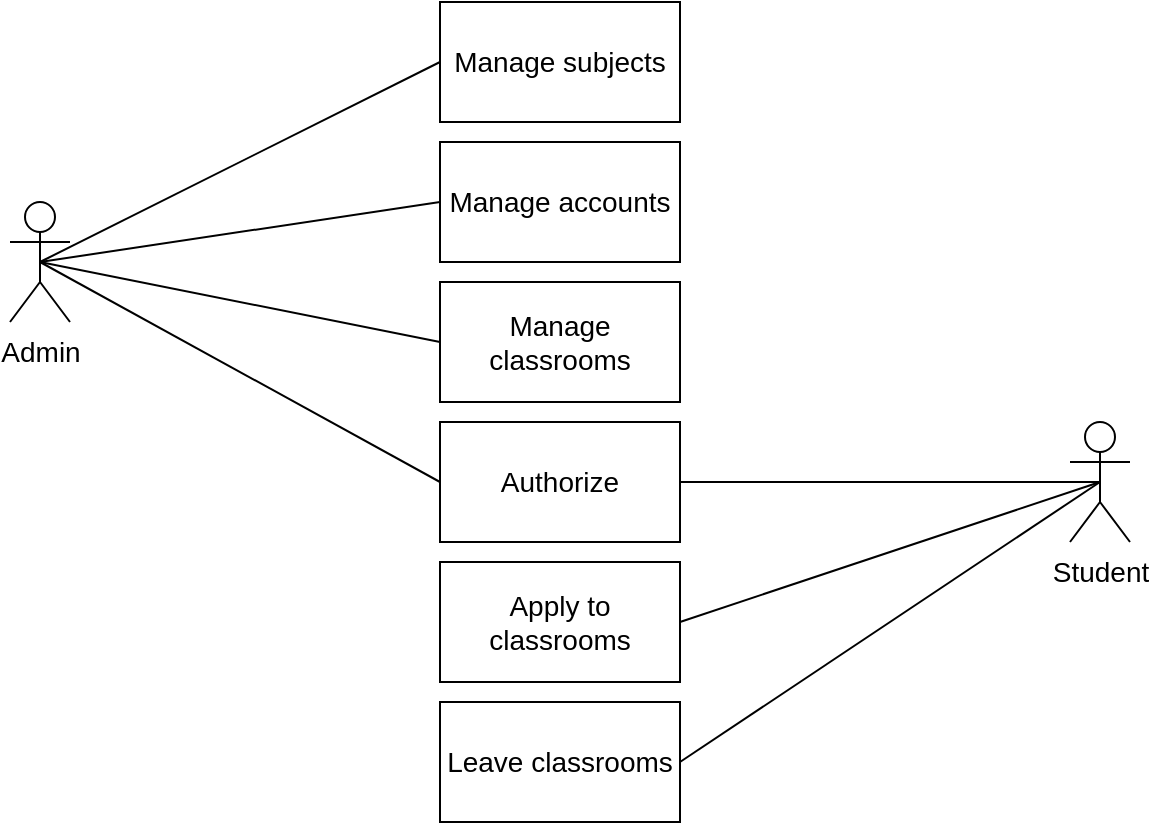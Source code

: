<mxfile version="15.9.1" type="device" pages="2"><diagram id="AH7w5Aq96p9cUGyIJfoF" name="Usecase"><mxGraphModel dx="782" dy="428" grid="1" gridSize="10" guides="1" tooltips="1" connect="1" arrows="1" fold="1" page="1" pageScale="1" pageWidth="850" pageHeight="1100" math="0" shadow="0"><root><mxCell id="0"/><mxCell id="1" parent="0"/><mxCell id="EGFN7egGPJY34ub4a-sf-1" value="Authorize" style="rounded=0;whiteSpace=wrap;html=1;fontSize=14;" parent="1" vertex="1"><mxGeometry x="335" y="220" width="120" height="60" as="geometry"/></mxCell><mxCell id="EGFN7egGPJY34ub4a-sf-4" style="rounded=0;orthogonalLoop=1;jettySize=auto;html=1;exitX=0.5;exitY=0.5;exitDx=0;exitDy=0;exitPerimeter=0;entryX=0;entryY=0.5;entryDx=0;entryDy=0;endArrow=none;endFill=0;fontSize=14;" parent="1" source="EGFN7egGPJY34ub4a-sf-2" target="EGFN7egGPJY34ub4a-sf-1" edge="1"><mxGeometry relative="1" as="geometry"/></mxCell><mxCell id="EGFN7egGPJY34ub4a-sf-10" style="edgeStyle=none;rounded=0;orthogonalLoop=1;jettySize=auto;html=1;exitX=0.5;exitY=0.5;exitDx=0;exitDy=0;exitPerimeter=0;entryX=0;entryY=0.5;entryDx=0;entryDy=0;endArrow=none;endFill=0;fontSize=14;" parent="1" source="EGFN7egGPJY34ub4a-sf-2" target="EGFN7egGPJY34ub4a-sf-8" edge="1"><mxGeometry relative="1" as="geometry"/></mxCell><mxCell id="EGFN7egGPJY34ub4a-sf-13" style="edgeStyle=none;rounded=0;orthogonalLoop=1;jettySize=auto;html=1;exitX=0.5;exitY=0.5;exitDx=0;exitDy=0;exitPerimeter=0;entryX=0;entryY=0.5;entryDx=0;entryDy=0;endArrow=none;endFill=0;fontSize=14;" parent="1" source="EGFN7egGPJY34ub4a-sf-2" target="EGFN7egGPJY34ub4a-sf-12" edge="1"><mxGeometry relative="1" as="geometry"/></mxCell><mxCell id="EGFN7egGPJY34ub4a-sf-15" style="edgeStyle=none;rounded=0;orthogonalLoop=1;jettySize=auto;html=1;exitX=0.5;exitY=0.5;exitDx=0;exitDy=0;exitPerimeter=0;entryX=0;entryY=0.5;entryDx=0;entryDy=0;endArrow=none;endFill=0;fontSize=14;" parent="1" source="EGFN7egGPJY34ub4a-sf-2" target="EGFN7egGPJY34ub4a-sf-14" edge="1"><mxGeometry relative="1" as="geometry"/></mxCell><mxCell id="EGFN7egGPJY34ub4a-sf-2" value="Admin" style="shape=umlActor;verticalLabelPosition=bottom;verticalAlign=top;html=1;outlineConnect=0;fontSize=14;" parent="1" vertex="1"><mxGeometry x="120" y="110" width="30" height="60" as="geometry"/></mxCell><mxCell id="EGFN7egGPJY34ub4a-sf-6" style="edgeStyle=none;rounded=0;orthogonalLoop=1;jettySize=auto;html=1;exitX=0.5;exitY=0.5;exitDx=0;exitDy=0;exitPerimeter=0;entryX=1;entryY=0.5;entryDx=0;entryDy=0;endArrow=none;endFill=0;fontSize=14;" parent="1" source="EGFN7egGPJY34ub4a-sf-3" target="EGFN7egGPJY34ub4a-sf-1" edge="1"><mxGeometry relative="1" as="geometry"/></mxCell><mxCell id="EGFN7egGPJY34ub4a-sf-11" style="edgeStyle=none;rounded=0;orthogonalLoop=1;jettySize=auto;html=1;exitX=0.5;exitY=0.5;exitDx=0;exitDy=0;exitPerimeter=0;entryX=1;entryY=0.5;entryDx=0;entryDy=0;endArrow=none;endFill=0;fontSize=14;" parent="1" source="EGFN7egGPJY34ub4a-sf-3" target="EGFN7egGPJY34ub4a-sf-9" edge="1"><mxGeometry relative="1" as="geometry"/></mxCell><mxCell id="EGFN7egGPJY34ub4a-sf-24" style="edgeStyle=none;rounded=0;orthogonalLoop=1;jettySize=auto;html=1;exitX=0.5;exitY=0.5;exitDx=0;exitDy=0;exitPerimeter=0;entryX=1;entryY=0.5;entryDx=0;entryDy=0;endArrow=none;endFill=0;fontSize=14;" parent="1" source="EGFN7egGPJY34ub4a-sf-3" target="EGFN7egGPJY34ub4a-sf-23" edge="1"><mxGeometry relative="1" as="geometry"/></mxCell><mxCell id="EGFN7egGPJY34ub4a-sf-3" value="Student" style="shape=umlActor;verticalLabelPosition=bottom;verticalAlign=top;html=1;outlineConnect=0;fontSize=14;" parent="1" vertex="1"><mxGeometry x="650" y="220" width="30" height="60" as="geometry"/></mxCell><mxCell id="EGFN7egGPJY34ub4a-sf-9" value="Apply to classrooms" style="rounded=0;whiteSpace=wrap;html=1;fontSize=14;" parent="1" vertex="1"><mxGeometry x="335" y="290" width="120" height="60" as="geometry"/></mxCell><mxCell id="EGFN7egGPJY34ub4a-sf-12" value="Manage accounts" style="rounded=0;whiteSpace=wrap;html=1;fontSize=14;" parent="1" vertex="1"><mxGeometry x="335" y="80" width="120" height="60" as="geometry"/></mxCell><mxCell id="EGFN7egGPJY34ub4a-sf-14" value="Manage subjects" style="rounded=0;whiteSpace=wrap;html=1;fontSize=14;" parent="1" vertex="1"><mxGeometry x="335" y="10" width="120" height="60" as="geometry"/></mxCell><mxCell id="EGFN7egGPJY34ub4a-sf-23" value="Leave classrooms" style="rounded=0;whiteSpace=wrap;html=1;fontSize=14;" parent="1" vertex="1"><mxGeometry x="335" y="360" width="120" height="60" as="geometry"/></mxCell><mxCell id="EGFN7egGPJY34ub4a-sf-8" value="Manage classrooms" style="rounded=0;whiteSpace=wrap;html=1;fontSize=14;" parent="1" vertex="1"><mxGeometry x="335" y="150" width="120" height="60" as="geometry"/></mxCell></root></mxGraphModel></diagram><diagram id="pPxAb15gJP4YLCrS3JAK" name="ERD"><mxGraphModel dx="782" dy="428" grid="1" gridSize="10" guides="1" tooltips="1" connect="1" arrows="1" fold="1" page="1" pageScale="1" pageWidth="850" pageHeight="1100" math="0" shadow="0"><root><mxCell id="498lmC8vUljL6oUzgPvH-0"/><mxCell id="498lmC8vUljL6oUzgPvH-1" parent="498lmC8vUljL6oUzgPvH-0"/><mxCell id="498lmC8vUljL6oUzgPvH-8" style="edgeStyle=orthogonalEdgeStyle;rounded=0;orthogonalLoop=1;jettySize=auto;html=1;exitX=1;exitY=0.5;exitDx=0;exitDy=0;entryX=0;entryY=0.5;entryDx=0;entryDy=0;endArrow=none;endFill=0;fontSize=14;" parent="498lmC8vUljL6oUzgPvH-1" source="498lmC8vUljL6oUzgPvH-21" target="498lmC8vUljL6oUzgPvH-3" edge="1"><mxGeometry relative="1" as="geometry"/></mxCell><mxCell id="498lmC8vUljL6oUzgPvH-17" style="edgeStyle=orthogonalEdgeStyle;rounded=0;orthogonalLoop=1;jettySize=auto;html=1;entryX=0.5;entryY=0;entryDx=0;entryDy=0;endArrow=none;endFill=0;exitX=0.5;exitY=1;exitDx=0;exitDy=0;fontSize=14;" parent="498lmC8vUljL6oUzgPvH-1" source="498lmC8vUljL6oUzgPvH-23" target="498lmC8vUljL6oUzgPvH-16" edge="1"><mxGeometry relative="1" as="geometry"><mxPoint x="250" y="180" as="sourcePoint"/></mxGeometry></mxCell><mxCell id="498lmC8vUljL6oUzgPvH-24" style="edgeStyle=orthogonalEdgeStyle;rounded=0;orthogonalLoop=1;jettySize=auto;html=1;exitX=0.5;exitY=1;exitDx=0;exitDy=0;entryX=0.5;entryY=0;entryDx=0;entryDy=0;endArrow=none;endFill=0;fontSize=14;" parent="498lmC8vUljL6oUzgPvH-1" source="498lmC8vUljL6oUzgPvH-2" target="498lmC8vUljL6oUzgPvH-23" edge="1"><mxGeometry relative="1" as="geometry"/></mxCell><mxCell id="498lmC8vUljL6oUzgPvH-2" value="Account" style="rounded=0;whiteSpace=wrap;html=1;fontSize=14;" parent="498lmC8vUljL6oUzgPvH-1" vertex="1"><mxGeometry x="200" y="50" width="120" height="60" as="geometry"/></mxCell><mxCell id="498lmC8vUljL6oUzgPvH-11" style="edgeStyle=orthogonalEdgeStyle;rounded=0;orthogonalLoop=1;jettySize=auto;html=1;exitX=0.5;exitY=1;exitDx=0;exitDy=0;entryX=0.5;entryY=0;entryDx=0;entryDy=0;endArrow=ERmany;endFill=0;fontSize=14;" parent="498lmC8vUljL6oUzgPvH-1" source="498lmC8vUljL6oUzgPvH-12" target="498lmC8vUljL6oUzgPvH-4" edge="1"><mxGeometry relative="1" as="geometry"/></mxCell><mxCell id="498lmC8vUljL6oUzgPvH-3" value="Student" style="rounded=0;whiteSpace=wrap;html=1;fontSize=14;" parent="498lmC8vUljL6oUzgPvH-1" vertex="1"><mxGeometry x="480" y="50" width="120" height="60" as="geometry"/></mxCell><mxCell id="498lmC8vUljL6oUzgPvH-4" value="Classroom" style="rounded=0;whiteSpace=wrap;html=1;fontSize=14;" parent="498lmC8vUljL6oUzgPvH-1" vertex="1"><mxGeometry x="480" y="430" width="120" height="60" as="geometry"/></mxCell><mxCell id="498lmC8vUljL6oUzgPvH-10" style="edgeStyle=orthogonalEdgeStyle;rounded=0;orthogonalLoop=1;jettySize=auto;html=1;endArrow=ERmany;endFill=0;entryX=0;entryY=0.5;entryDx=0;entryDy=0;exitX=1;exitY=0.5;exitDx=0;exitDy=0;fontSize=14;" parent="498lmC8vUljL6oUzgPvH-1" source="498lmC8vUljL6oUzgPvH-26" target="498lmC8vUljL6oUzgPvH-4" edge="1"><mxGeometry relative="1" as="geometry"><mxPoint x="380" y="480" as="sourcePoint"/><mxPoint x="460" y="460" as="targetPoint"/></mxGeometry></mxCell><mxCell id="498lmC8vUljL6oUzgPvH-27" style="edgeStyle=orthogonalEdgeStyle;rounded=0;orthogonalLoop=1;jettySize=auto;html=1;exitX=1;exitY=0.5;exitDx=0;exitDy=0;entryX=0;entryY=0.5;entryDx=0;entryDy=0;endArrow=none;endFill=0;fontSize=14;" parent="498lmC8vUljL6oUzgPvH-1" source="498lmC8vUljL6oUzgPvH-6" target="498lmC8vUljL6oUzgPvH-26" edge="1"><mxGeometry relative="1" as="geometry"/></mxCell><mxCell id="498lmC8vUljL6oUzgPvH-6" value="Subject" style="rounded=0;whiteSpace=wrap;html=1;fontSize=14;" parent="498lmC8vUljL6oUzgPvH-1" vertex="1"><mxGeometry x="200" y="430" width="120" height="60" as="geometry"/></mxCell><mxCell id="498lmC8vUljL6oUzgPvH-13" style="edgeStyle=orthogonalEdgeStyle;rounded=0;orthogonalLoop=1;jettySize=auto;html=1;exitX=0.5;exitY=0;exitDx=0;exitDy=0;entryX=0.5;entryY=1;entryDx=0;entryDy=0;endArrow=ERmany;endFill=0;fontSize=14;" parent="498lmC8vUljL6oUzgPvH-1" source="498lmC8vUljL6oUzgPvH-12" target="498lmC8vUljL6oUzgPvH-3" edge="1"><mxGeometry relative="1" as="geometry"/></mxCell><mxCell id="498lmC8vUljL6oUzgPvH-12" value="register" style="rhombus;whiteSpace=wrap;html=1;fontSize=14;" parent="498lmC8vUljL6oUzgPvH-1" vertex="1"><mxGeometry x="500" y="170" width="80" height="80" as="geometry"/></mxCell><mxCell id="498lmC8vUljL6oUzgPvH-18" style="edgeStyle=orthogonalEdgeStyle;rounded=0;orthogonalLoop=1;jettySize=auto;html=1;exitX=1;exitY=0.5;exitDx=0;exitDy=0;entryX=0.25;entryY=0;entryDx=0;entryDy=0;endArrow=ERmany;endFill=0;fontSize=14;" parent="498lmC8vUljL6oUzgPvH-1" source="498lmC8vUljL6oUzgPvH-19" target="498lmC8vUljL6oUzgPvH-4" edge="1"><mxGeometry relative="1" as="geometry"/></mxCell><mxCell id="498lmC8vUljL6oUzgPvH-20" style="edgeStyle=orthogonalEdgeStyle;rounded=0;orthogonalLoop=1;jettySize=auto;html=1;exitX=1;exitY=0.5;exitDx=0;exitDy=0;entryX=0;entryY=0.5;entryDx=0;entryDy=0;endArrow=none;endFill=0;fontSize=14;" parent="498lmC8vUljL6oUzgPvH-1" source="498lmC8vUljL6oUzgPvH-16" target="498lmC8vUljL6oUzgPvH-19" edge="1"><mxGeometry relative="1" as="geometry"/></mxCell><mxCell id="498lmC8vUljL6oUzgPvH-16" value="Teacher" style="rounded=0;whiteSpace=wrap;html=1;fontSize=14;" parent="498lmC8vUljL6oUzgPvH-1" vertex="1"><mxGeometry x="200" y="290" width="120" height="60" as="geometry"/></mxCell><mxCell id="498lmC8vUljL6oUzgPvH-19" value="onboard" style="rhombus;whiteSpace=wrap;html=1;fontSize=14;" parent="498lmC8vUljL6oUzgPvH-1" vertex="1"><mxGeometry x="360" y="280" width="80" height="80" as="geometry"/></mxCell><mxCell id="498lmC8vUljL6oUzgPvH-22" style="edgeStyle=orthogonalEdgeStyle;rounded=0;orthogonalLoop=1;jettySize=auto;html=1;exitX=0;exitY=0.5;exitDx=0;exitDy=0;entryX=1;entryY=0.5;entryDx=0;entryDy=0;endArrow=none;endFill=0;fontSize=14;" parent="498lmC8vUljL6oUzgPvH-1" source="498lmC8vUljL6oUzgPvH-21" target="498lmC8vUljL6oUzgPvH-2" edge="1"><mxGeometry relative="1" as="geometry"/></mxCell><mxCell id="498lmC8vUljL6oUzgPvH-21" value="assign" style="rhombus;whiteSpace=wrap;html=1;fontSize=14;" parent="498lmC8vUljL6oUzgPvH-1" vertex="1"><mxGeometry x="360" y="40" width="80" height="80" as="geometry"/></mxCell><mxCell id="498lmC8vUljL6oUzgPvH-23" value="assign" style="rhombus;whiteSpace=wrap;html=1;fontSize=14;" parent="498lmC8vUljL6oUzgPvH-1" vertex="1"><mxGeometry x="220" y="160" width="80" height="80" as="geometry"/></mxCell><mxCell id="498lmC8vUljL6oUzgPvH-26" value="belong to" style="rhombus;whiteSpace=wrap;html=1;fontSize=14;" parent="498lmC8vUljL6oUzgPvH-1" vertex="1"><mxGeometry x="360" y="420" width="80" height="80" as="geometry"/></mxCell></root></mxGraphModel></diagram></mxfile>